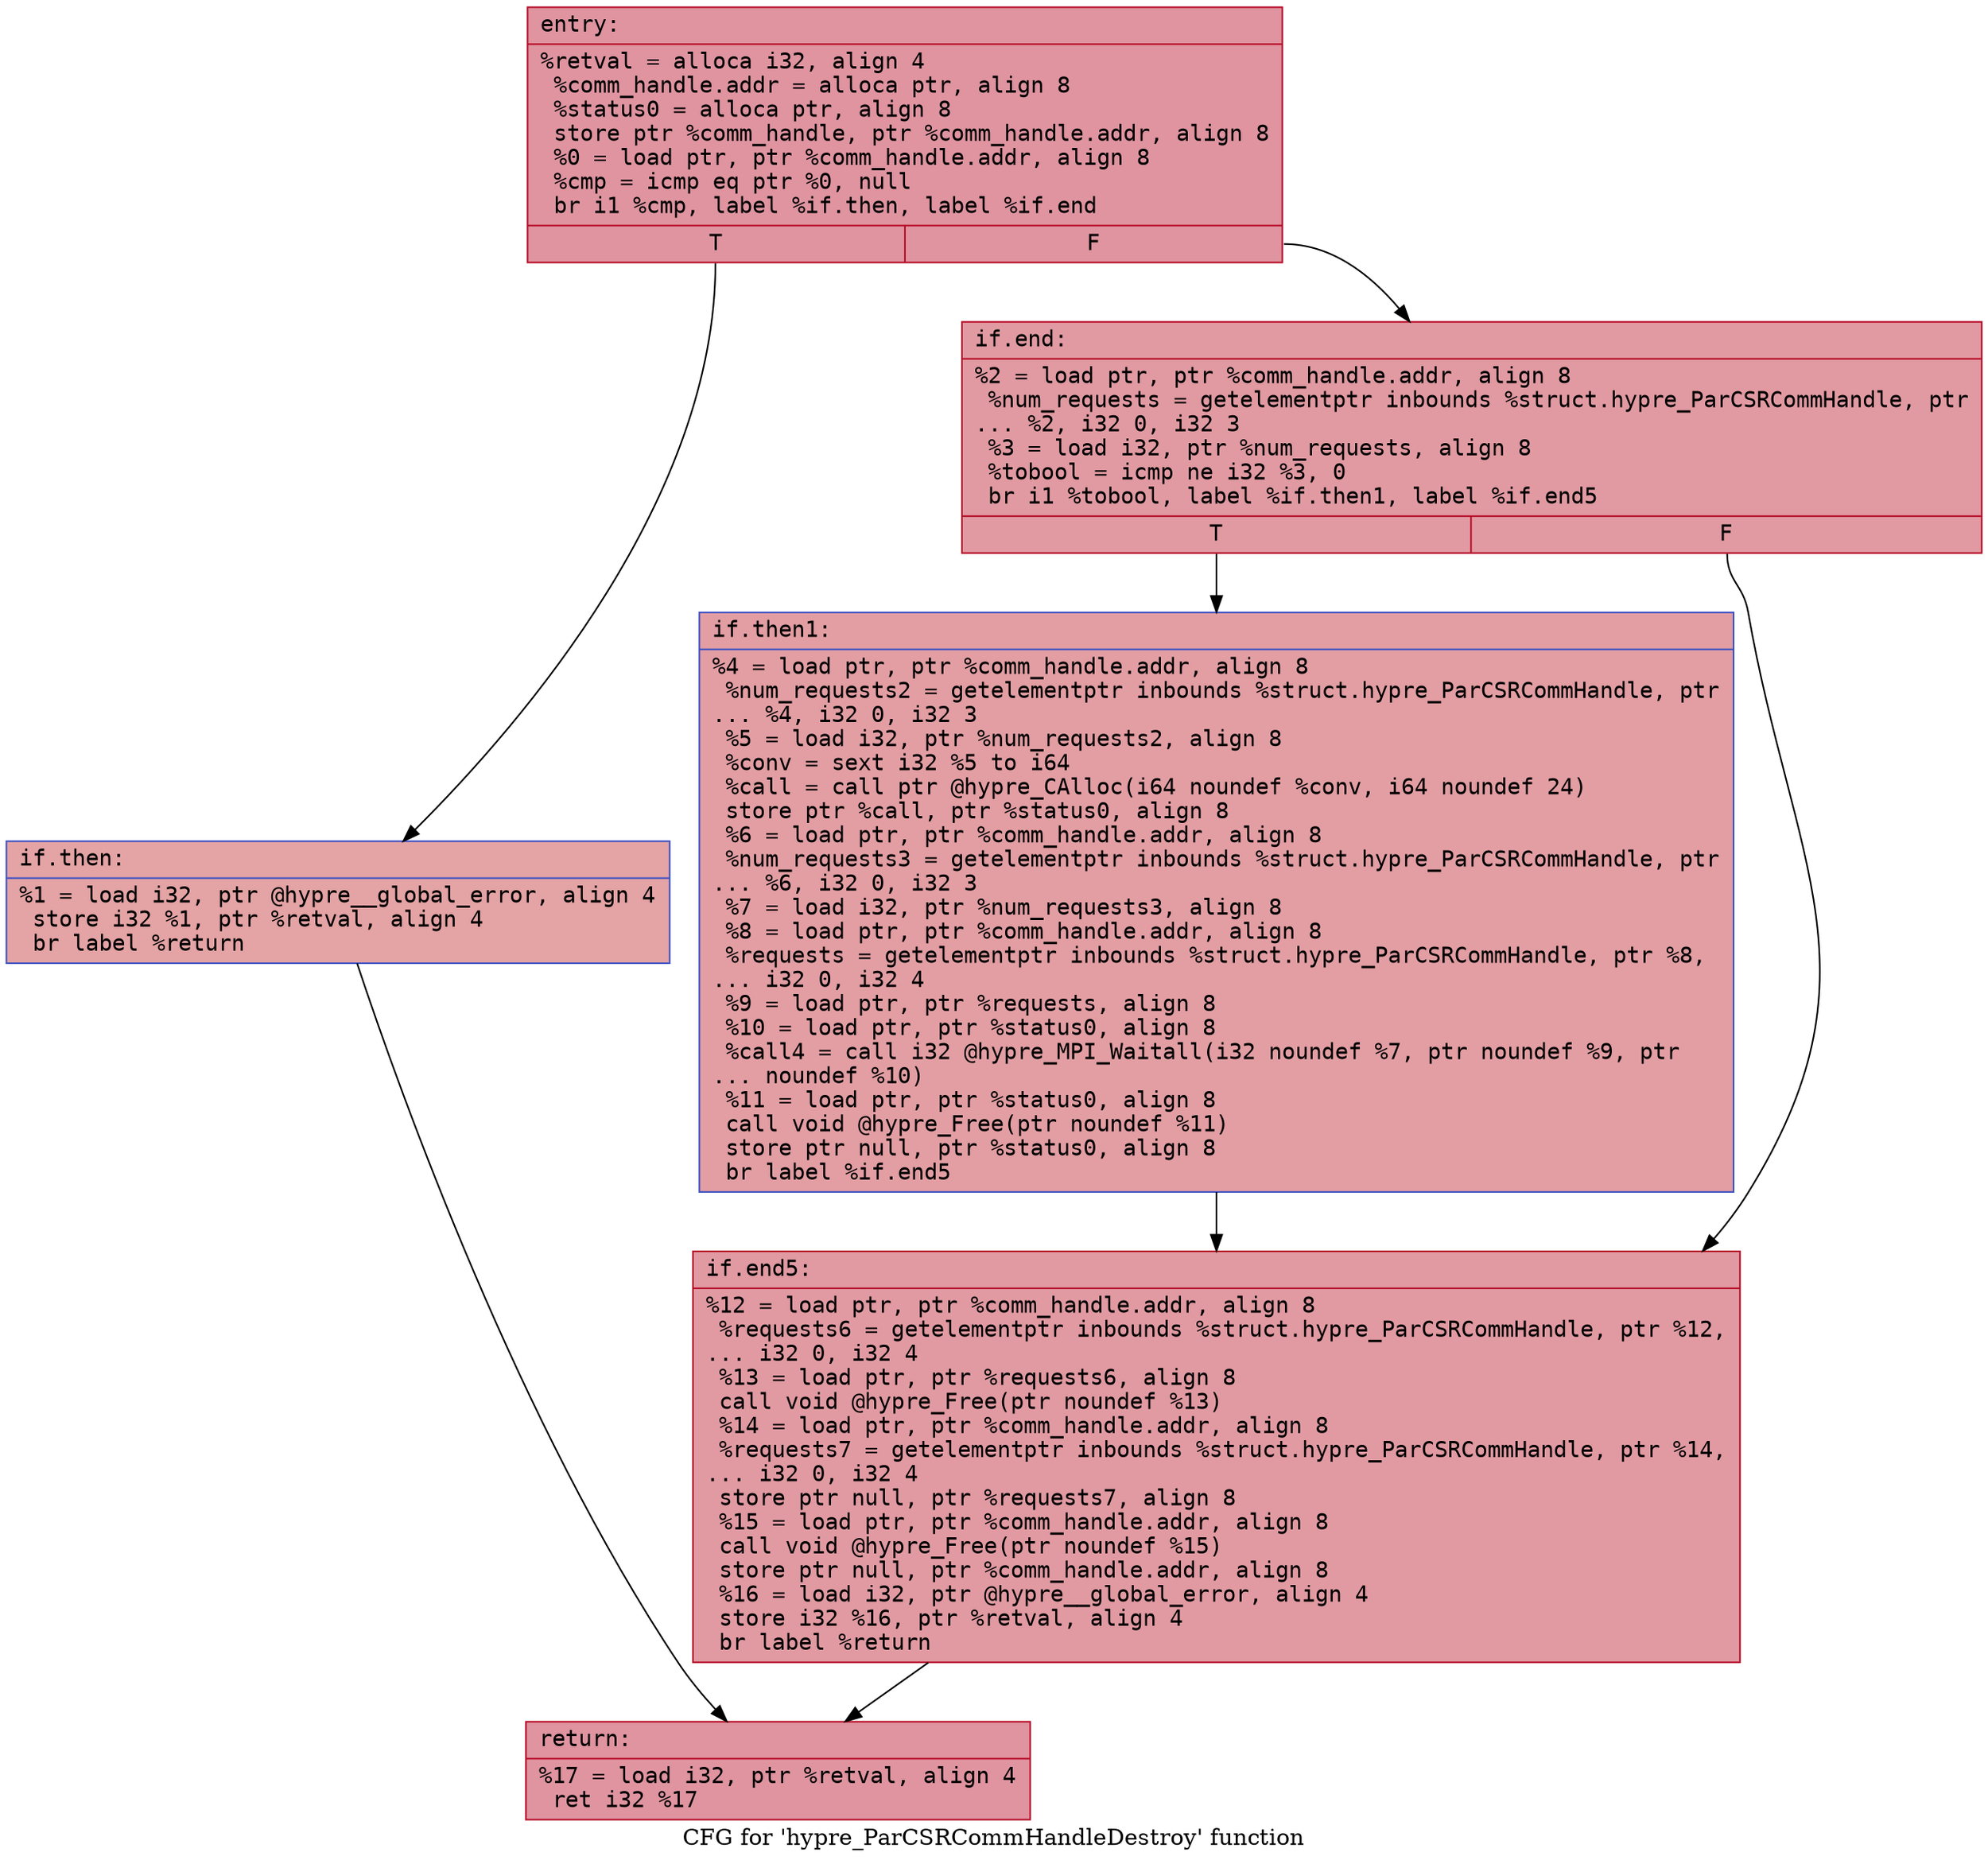 digraph "CFG for 'hypre_ParCSRCommHandleDestroy' function" {
	label="CFG for 'hypre_ParCSRCommHandleDestroy' function";

	Node0x55660d412080 [shape=record,color="#b70d28ff", style=filled, fillcolor="#b70d2870" fontname="Courier",label="{entry:\l|  %retval = alloca i32, align 4\l  %comm_handle.addr = alloca ptr, align 8\l  %status0 = alloca ptr, align 8\l  store ptr %comm_handle, ptr %comm_handle.addr, align 8\l  %0 = load ptr, ptr %comm_handle.addr, align 8\l  %cmp = icmp eq ptr %0, null\l  br i1 %cmp, label %if.then, label %if.end\l|{<s0>T|<s1>F}}"];
	Node0x55660d412080:s0 -> Node0x55660d4122f0[tooltip="entry -> if.then\nProbability 37.50%" ];
	Node0x55660d412080:s1 -> Node0x55660d412360[tooltip="entry -> if.end\nProbability 62.50%" ];
	Node0x55660d4122f0 [shape=record,color="#3d50c3ff", style=filled, fillcolor="#c32e3170" fontname="Courier",label="{if.then:\l|  %1 = load i32, ptr @hypre__global_error, align 4\l  store i32 %1, ptr %retval, align 4\l  br label %return\l}"];
	Node0x55660d4122f0 -> Node0x55660d412520[tooltip="if.then -> return\nProbability 100.00%" ];
	Node0x55660d412360 [shape=record,color="#b70d28ff", style=filled, fillcolor="#bb1b2c70" fontname="Courier",label="{if.end:\l|  %2 = load ptr, ptr %comm_handle.addr, align 8\l  %num_requests = getelementptr inbounds %struct.hypre_ParCSRCommHandle, ptr\l... %2, i32 0, i32 3\l  %3 = load i32, ptr %num_requests, align 8\l  %tobool = icmp ne i32 %3, 0\l  br i1 %tobool, label %if.then1, label %if.end5\l|{<s0>T|<s1>F}}"];
	Node0x55660d412360:s0 -> Node0x55660d412870[tooltip="if.end -> if.then1\nProbability 62.50%" ];
	Node0x55660d412360:s1 -> Node0x55660d4128c0[tooltip="if.end -> if.end5\nProbability 37.50%" ];
	Node0x55660d412870 [shape=record,color="#3d50c3ff", style=filled, fillcolor="#be242e70" fontname="Courier",label="{if.then1:\l|  %4 = load ptr, ptr %comm_handle.addr, align 8\l  %num_requests2 = getelementptr inbounds %struct.hypre_ParCSRCommHandle, ptr\l... %4, i32 0, i32 3\l  %5 = load i32, ptr %num_requests2, align 8\l  %conv = sext i32 %5 to i64\l  %call = call ptr @hypre_CAlloc(i64 noundef %conv, i64 noundef 24)\l  store ptr %call, ptr %status0, align 8\l  %6 = load ptr, ptr %comm_handle.addr, align 8\l  %num_requests3 = getelementptr inbounds %struct.hypre_ParCSRCommHandle, ptr\l... %6, i32 0, i32 3\l  %7 = load i32, ptr %num_requests3, align 8\l  %8 = load ptr, ptr %comm_handle.addr, align 8\l  %requests = getelementptr inbounds %struct.hypre_ParCSRCommHandle, ptr %8,\l... i32 0, i32 4\l  %9 = load ptr, ptr %requests, align 8\l  %10 = load ptr, ptr %status0, align 8\l  %call4 = call i32 @hypre_MPI_Waitall(i32 noundef %7, ptr noundef %9, ptr\l... noundef %10)\l  %11 = load ptr, ptr %status0, align 8\l  call void @hypre_Free(ptr noundef %11)\l  store ptr null, ptr %status0, align 8\l  br label %if.end5\l}"];
	Node0x55660d412870 -> Node0x55660d4128c0[tooltip="if.then1 -> if.end5\nProbability 100.00%" ];
	Node0x55660d4128c0 [shape=record,color="#b70d28ff", style=filled, fillcolor="#bb1b2c70" fontname="Courier",label="{if.end5:\l|  %12 = load ptr, ptr %comm_handle.addr, align 8\l  %requests6 = getelementptr inbounds %struct.hypre_ParCSRCommHandle, ptr %12,\l... i32 0, i32 4\l  %13 = load ptr, ptr %requests6, align 8\l  call void @hypre_Free(ptr noundef %13)\l  %14 = load ptr, ptr %comm_handle.addr, align 8\l  %requests7 = getelementptr inbounds %struct.hypre_ParCSRCommHandle, ptr %14,\l... i32 0, i32 4\l  store ptr null, ptr %requests7, align 8\l  %15 = load ptr, ptr %comm_handle.addr, align 8\l  call void @hypre_Free(ptr noundef %15)\l  store ptr null, ptr %comm_handle.addr, align 8\l  %16 = load i32, ptr @hypre__global_error, align 4\l  store i32 %16, ptr %retval, align 4\l  br label %return\l}"];
	Node0x55660d4128c0 -> Node0x55660d412520[tooltip="if.end5 -> return\nProbability 100.00%" ];
	Node0x55660d412520 [shape=record,color="#b70d28ff", style=filled, fillcolor="#b70d2870" fontname="Courier",label="{return:\l|  %17 = load i32, ptr %retval, align 4\l  ret i32 %17\l}"];
}
